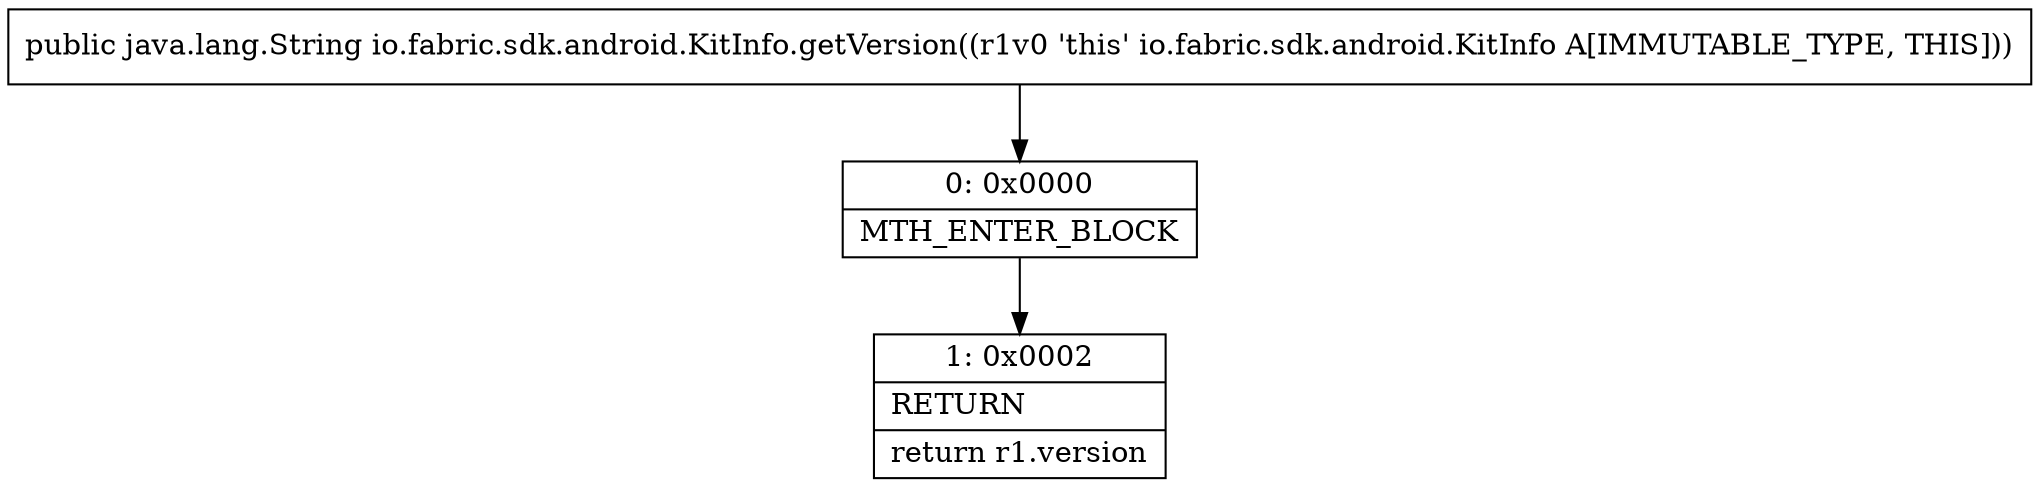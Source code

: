 digraph "CFG forio.fabric.sdk.android.KitInfo.getVersion()Ljava\/lang\/String;" {
Node_0 [shape=record,label="{0\:\ 0x0000|MTH_ENTER_BLOCK\l}"];
Node_1 [shape=record,label="{1\:\ 0x0002|RETURN\l|return r1.version\l}"];
MethodNode[shape=record,label="{public java.lang.String io.fabric.sdk.android.KitInfo.getVersion((r1v0 'this' io.fabric.sdk.android.KitInfo A[IMMUTABLE_TYPE, THIS])) }"];
MethodNode -> Node_0;
Node_0 -> Node_1;
}

